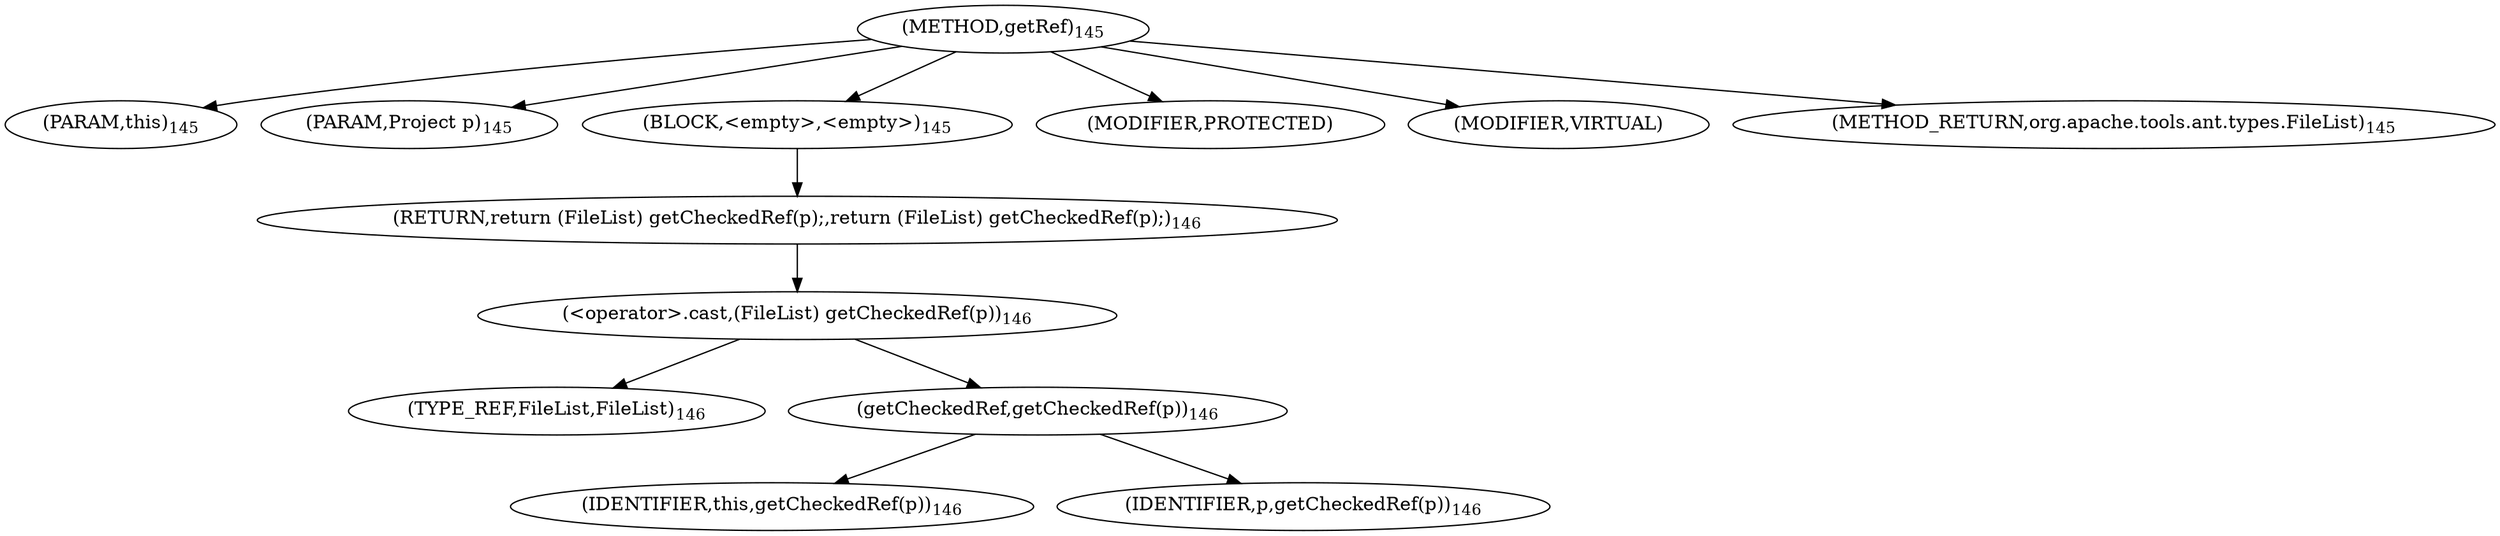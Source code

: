 digraph "getRef" {  
"263" [label = <(METHOD,getRef)<SUB>145</SUB>> ]
"26" [label = <(PARAM,this)<SUB>145</SUB>> ]
"264" [label = <(PARAM,Project p)<SUB>145</SUB>> ]
"265" [label = <(BLOCK,&lt;empty&gt;,&lt;empty&gt;)<SUB>145</SUB>> ]
"266" [label = <(RETURN,return (FileList) getCheckedRef(p);,return (FileList) getCheckedRef(p);)<SUB>146</SUB>> ]
"267" [label = <(&lt;operator&gt;.cast,(FileList) getCheckedRef(p))<SUB>146</SUB>> ]
"268" [label = <(TYPE_REF,FileList,FileList)<SUB>146</SUB>> ]
"269" [label = <(getCheckedRef,getCheckedRef(p))<SUB>146</SUB>> ]
"25" [label = <(IDENTIFIER,this,getCheckedRef(p))<SUB>146</SUB>> ]
"270" [label = <(IDENTIFIER,p,getCheckedRef(p))<SUB>146</SUB>> ]
"271" [label = <(MODIFIER,PROTECTED)> ]
"272" [label = <(MODIFIER,VIRTUAL)> ]
"273" [label = <(METHOD_RETURN,org.apache.tools.ant.types.FileList)<SUB>145</SUB>> ]
  "263" -> "26" 
  "263" -> "264" 
  "263" -> "265" 
  "263" -> "271" 
  "263" -> "272" 
  "263" -> "273" 
  "265" -> "266" 
  "266" -> "267" 
  "267" -> "268" 
  "267" -> "269" 
  "269" -> "25" 
  "269" -> "270" 
}
